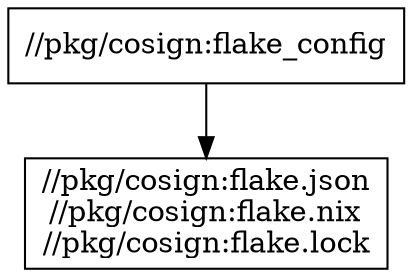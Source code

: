 digraph mygraph {
  node [shape=box];
  "//pkg/cosign:flake_config"
  "//pkg/cosign:flake_config" -> "//pkg/cosign:flake.json\n//pkg/cosign:flake.nix\n//pkg/cosign:flake.lock"
  "//pkg/cosign:flake.json\n//pkg/cosign:flake.nix\n//pkg/cosign:flake.lock"
}
